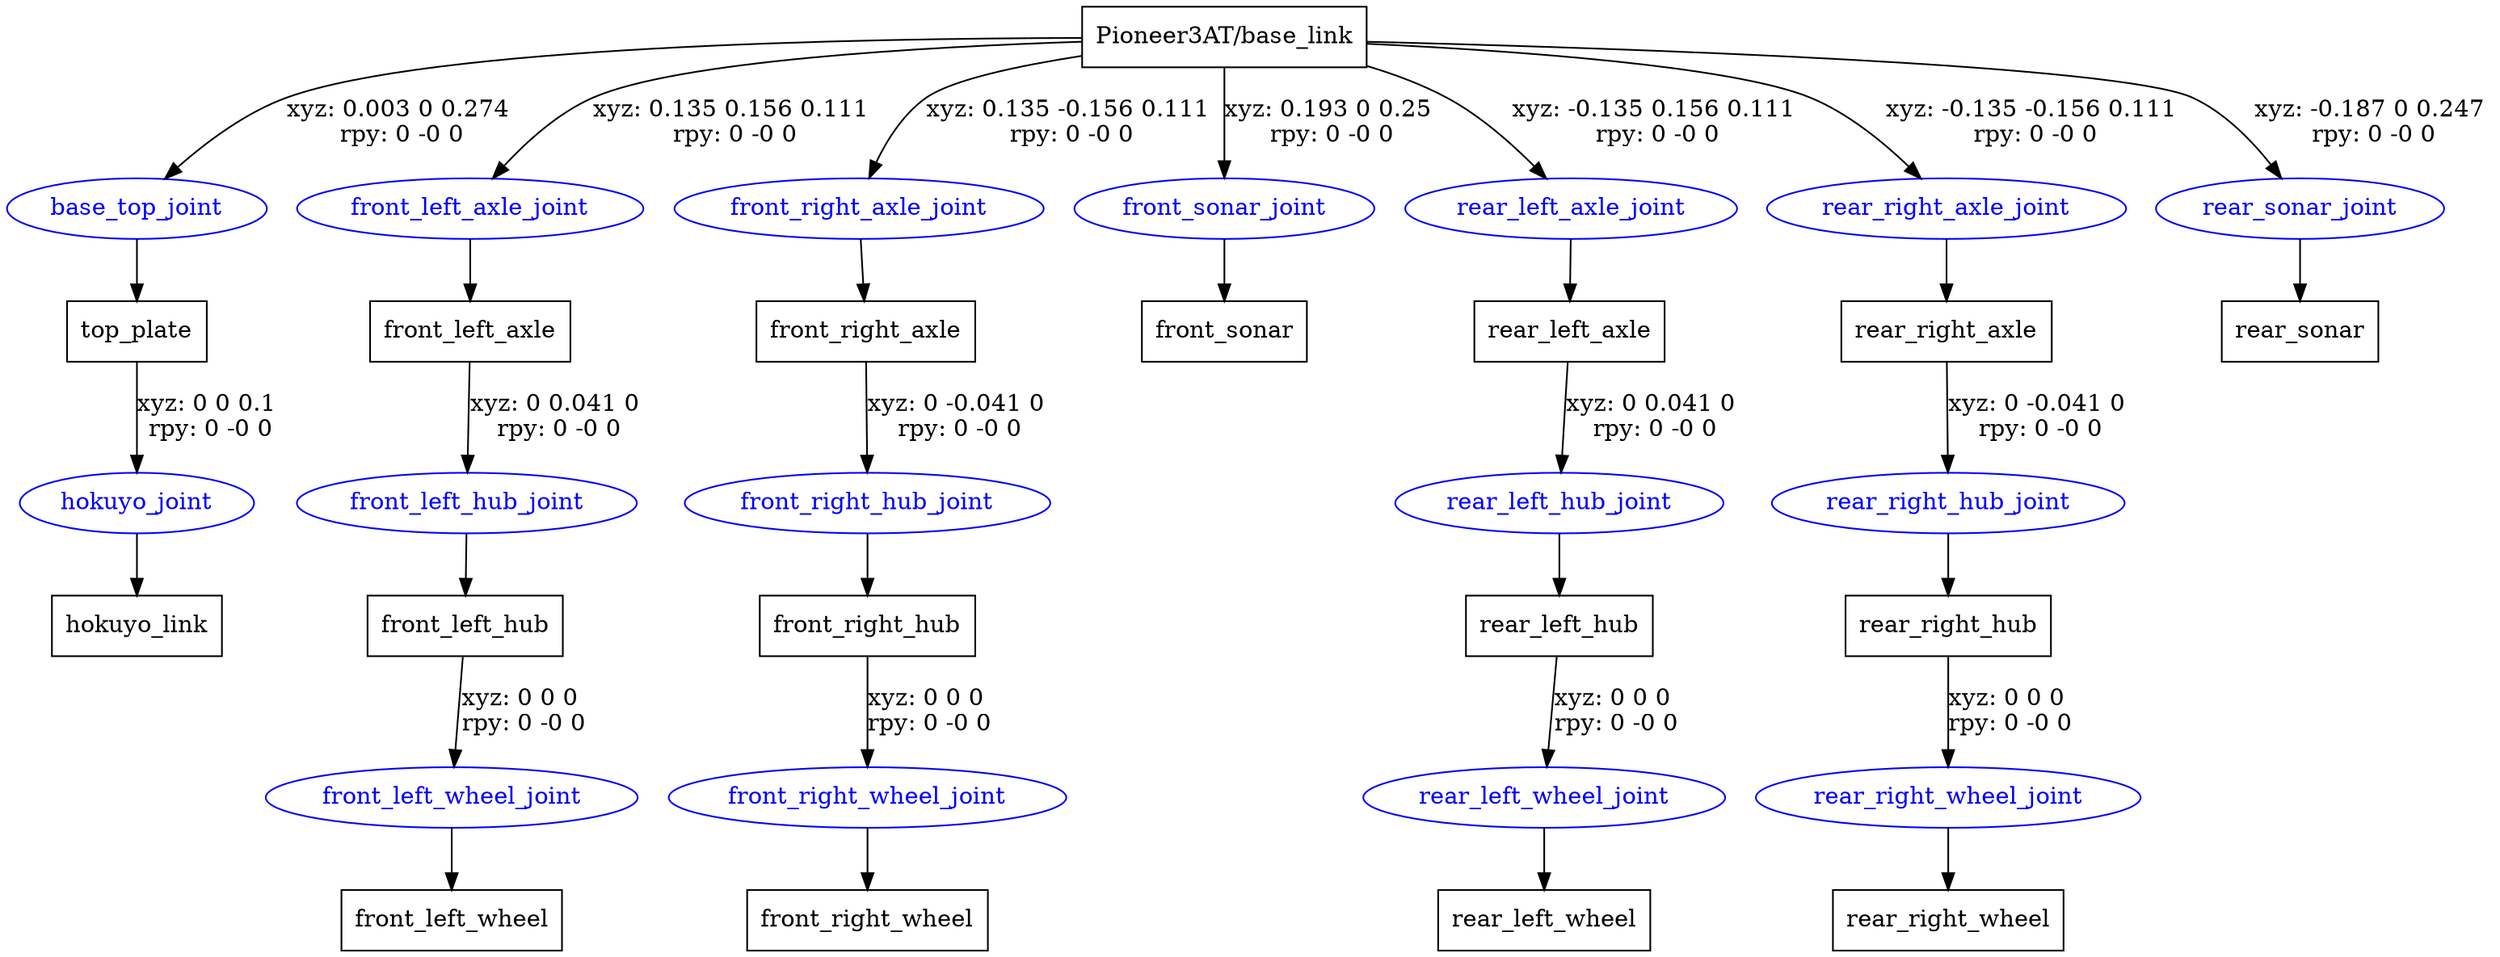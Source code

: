 digraph G {
node [shape=box];
"Pioneer3AT/base_link" [label="Pioneer3AT/base_link"];
"top_plate" [label="top_plate"];
"hokuyo_link" [label="hokuyo_link"];
"front_left_axle" [label="front_left_axle"];
"front_left_hub" [label="front_left_hub"];
"front_left_wheel" [label="front_left_wheel"];
"front_right_axle" [label="front_right_axle"];
"front_right_hub" [label="front_right_hub"];
"front_right_wheel" [label="front_right_wheel"];
"front_sonar" [label="front_sonar"];
"rear_left_axle" [label="rear_left_axle"];
"rear_left_hub" [label="rear_left_hub"];
"rear_left_wheel" [label="rear_left_wheel"];
"rear_right_axle" [label="rear_right_axle"];
"rear_right_hub" [label="rear_right_hub"];
"rear_right_wheel" [label="rear_right_wheel"];
"rear_sonar" [label="rear_sonar"];
node [shape=ellipse, color=blue, fontcolor=blue];
"Pioneer3AT/base_link" -> "base_top_joint" [label="xyz: 0.003 0 0.274 \nrpy: 0 -0 0"]
"base_top_joint" -> "top_plate"
"top_plate" -> "hokuyo_joint" [label="xyz: 0 0 0.1 \nrpy: 0 -0 0"]
"hokuyo_joint" -> "hokuyo_link"
"Pioneer3AT/base_link" -> "front_left_axle_joint" [label="xyz: 0.135 0.156 0.111 \nrpy: 0 -0 0"]
"front_left_axle_joint" -> "front_left_axle"
"front_left_axle" -> "front_left_hub_joint" [label="xyz: 0 0.041 0 \nrpy: 0 -0 0"]
"front_left_hub_joint" -> "front_left_hub"
"front_left_hub" -> "front_left_wheel_joint" [label="xyz: 0 0 0 \nrpy: 0 -0 0"]
"front_left_wheel_joint" -> "front_left_wheel"
"Pioneer3AT/base_link" -> "front_right_axle_joint" [label="xyz: 0.135 -0.156 0.111 \nrpy: 0 -0 0"]
"front_right_axle_joint" -> "front_right_axle"
"front_right_axle" -> "front_right_hub_joint" [label="xyz: 0 -0.041 0 \nrpy: 0 -0 0"]
"front_right_hub_joint" -> "front_right_hub"
"front_right_hub" -> "front_right_wheel_joint" [label="xyz: 0 0 0 \nrpy: 0 -0 0"]
"front_right_wheel_joint" -> "front_right_wheel"
"Pioneer3AT/base_link" -> "front_sonar_joint" [label="xyz: 0.193 0 0.25 \nrpy: 0 -0 0"]
"front_sonar_joint" -> "front_sonar"
"Pioneer3AT/base_link" -> "rear_left_axle_joint" [label="xyz: -0.135 0.156 0.111 \nrpy: 0 -0 0"]
"rear_left_axle_joint" -> "rear_left_axle"
"rear_left_axle" -> "rear_left_hub_joint" [label="xyz: 0 0.041 0 \nrpy: 0 -0 0"]
"rear_left_hub_joint" -> "rear_left_hub"
"rear_left_hub" -> "rear_left_wheel_joint" [label="xyz: 0 0 0 \nrpy: 0 -0 0"]
"rear_left_wheel_joint" -> "rear_left_wheel"
"Pioneer3AT/base_link" -> "rear_right_axle_joint" [label="xyz: -0.135 -0.156 0.111 \nrpy: 0 -0 0"]
"rear_right_axle_joint" -> "rear_right_axle"
"rear_right_axle" -> "rear_right_hub_joint" [label="xyz: 0 -0.041 0 \nrpy: 0 -0 0"]
"rear_right_hub_joint" -> "rear_right_hub"
"rear_right_hub" -> "rear_right_wheel_joint" [label="xyz: 0 0 0 \nrpy: 0 -0 0"]
"rear_right_wheel_joint" -> "rear_right_wheel"
"Pioneer3AT/base_link" -> "rear_sonar_joint" [label="xyz: -0.187 0 0.247 \nrpy: 0 -0 0"]
"rear_sonar_joint" -> "rear_sonar"
}
